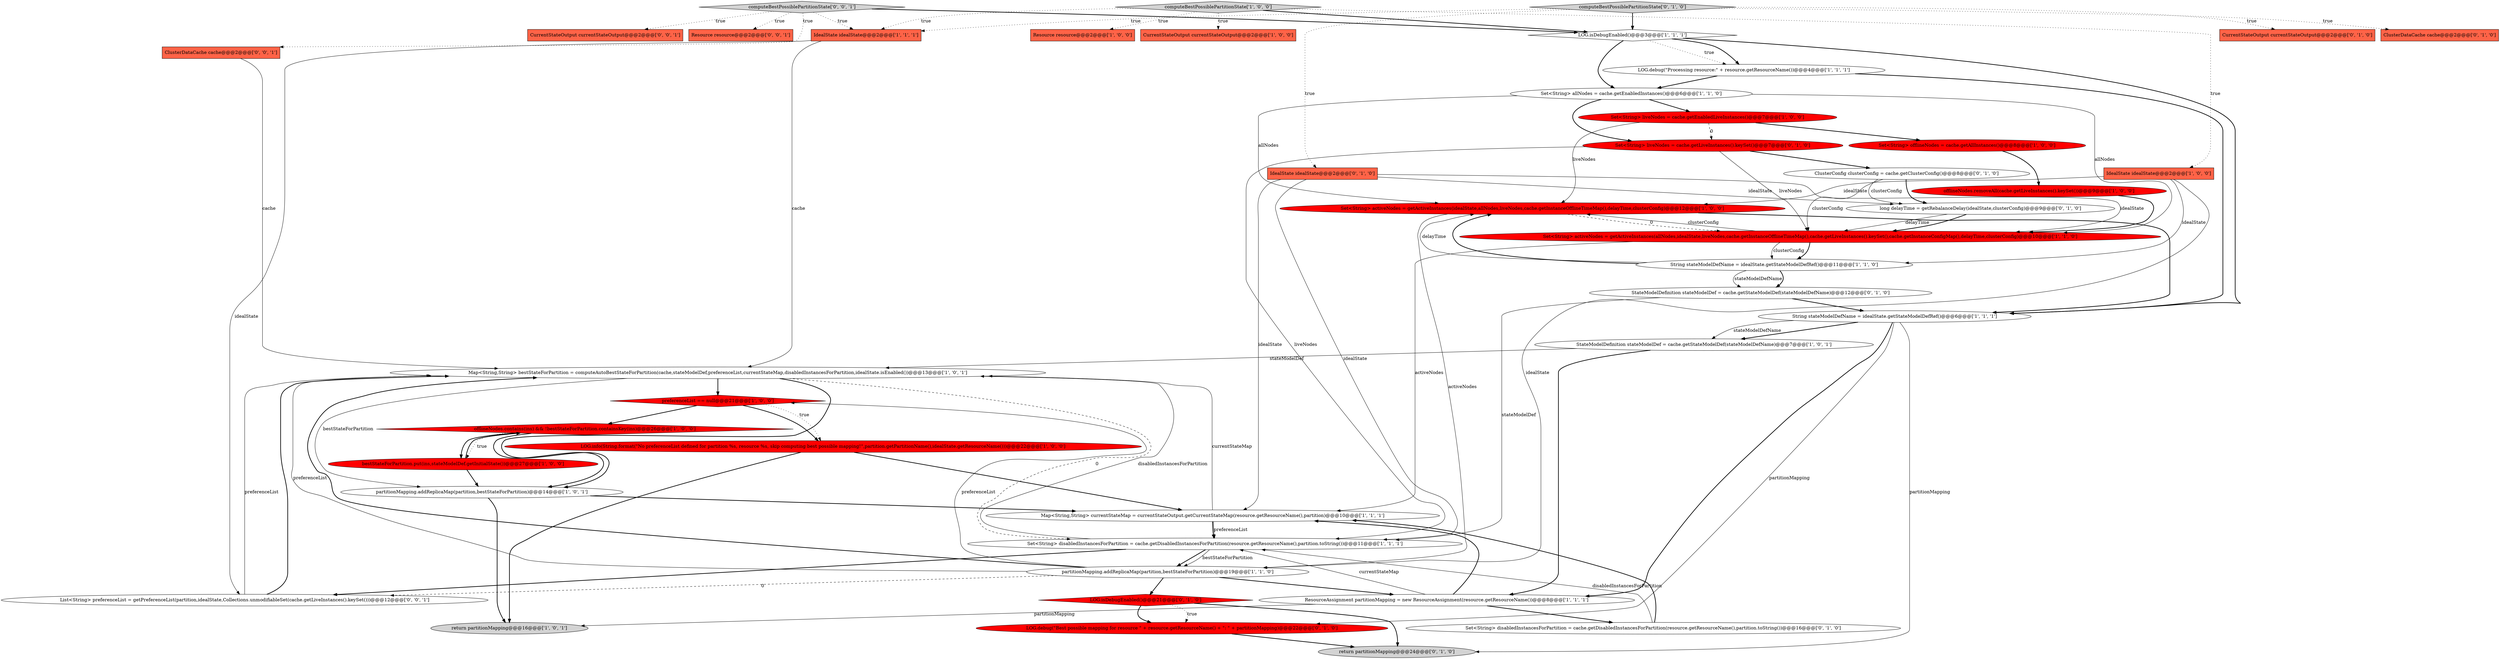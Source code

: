 digraph {
42 [style = filled, label = "computeBestPossiblePartitionState['0', '0', '1']", fillcolor = lightgray, shape = diamond image = "AAA0AAABBB3BBB"];
15 [style = filled, label = "Resource resource@@@2@@@['1', '0', '0']", fillcolor = tomato, shape = box image = "AAA0AAABBB1BBB"];
18 [style = filled, label = "Map<String,String> bestStateForPartition = computeAutoBestStateForPartition(cache,stateModelDef,preferenceList,currentStateMap,disabledInstancesForPartition,idealState.isEnabled())@@@13@@@['1', '0', '1']", fillcolor = white, shape = ellipse image = "AAA0AAABBB1BBB"];
7 [style = filled, label = "return partitionMapping@@@16@@@['1', '0', '1']", fillcolor = lightgray, shape = ellipse image = "AAA0AAABBB1BBB"];
25 [style = filled, label = "bestStateForPartition.put(ins,stateModelDef.getInitialState())@@@27@@@['1', '0', '0']", fillcolor = red, shape = ellipse image = "AAA1AAABBB1BBB"];
10 [style = filled, label = "StateModelDefinition stateModelDef = cache.getStateModelDef(stateModelDefName)@@@7@@@['1', '0', '1']", fillcolor = white, shape = ellipse image = "AAA0AAABBB1BBB"];
4 [style = filled, label = "ResourceAssignment partitionMapping = new ResourceAssignment(resource.getResourceName())@@@8@@@['1', '1', '1']", fillcolor = white, shape = ellipse image = "AAA0AAABBB1BBB"];
26 [style = filled, label = "IdealState idealState@@@2@@@['1', '1', '1']", fillcolor = tomato, shape = box image = "AAA0AAABBB1BBB"];
12 [style = filled, label = "String stateModelDefName = idealState.getStateModelDefRef()@@@6@@@['1', '1', '1']", fillcolor = white, shape = ellipse image = "AAA0AAABBB1BBB"];
32 [style = filled, label = "LOG.debug(\"Best possible mapping for resource \" + resource.getResourceName() + \": \" + partitionMapping)@@@22@@@['0', '1', '0']", fillcolor = red, shape = ellipse image = "AAA1AAABBB2BBB"];
40 [style = filled, label = "ClusterDataCache cache@@@2@@@['0', '0', '1']", fillcolor = tomato, shape = box image = "AAA0AAABBB3BBB"];
14 [style = filled, label = "offlineNodes.removeAll(cache.getLiveInstances().keySet())@@@9@@@['1', '0', '0']", fillcolor = red, shape = ellipse image = "AAA1AAABBB1BBB"];
1 [style = filled, label = "Set<String> offlineNodes = cache.getAllInstances()@@@8@@@['1', '0', '0']", fillcolor = red, shape = ellipse image = "AAA1AAABBB1BBB"];
27 [style = filled, label = "Set<String> disabledInstancesForPartition = cache.getDisabledInstancesForPartition(resource.getResourceName(),partition.toString())@@@16@@@['0', '1', '0']", fillcolor = white, shape = ellipse image = "AAA0AAABBB2BBB"];
8 [style = filled, label = "CurrentStateOutput currentStateOutput@@@2@@@['1', '0', '0']", fillcolor = tomato, shape = box image = "AAA0AAABBB1BBB"];
33 [style = filled, label = "CurrentStateOutput currentStateOutput@@@2@@@['0', '1', '0']", fillcolor = tomato, shape = box image = "AAA0AAABBB2BBB"];
36 [style = filled, label = "ClusterDataCache cache@@@2@@@['0', '1', '0']", fillcolor = tomato, shape = box image = "AAA0AAABBB2BBB"];
35 [style = filled, label = "computeBestPossiblePartitionState['0', '1', '0']", fillcolor = lightgray, shape = diamond image = "AAA0AAABBB2BBB"];
11 [style = filled, label = "Set<String> activeNodes = getActiveInstances(idealState,allNodes,liveNodes,cache.getInstanceOfflineTimeMap(),delayTime,clusterConfig)@@@12@@@['1', '0', '0']", fillcolor = red, shape = ellipse image = "AAA1AAABBB1BBB"];
16 [style = filled, label = "computeBestPossiblePartitionState['1', '0', '0']", fillcolor = lightgray, shape = diamond image = "AAA0AAABBB1BBB"];
2 [style = filled, label = "String stateModelDefName = idealState.getStateModelDefRef()@@@11@@@['1', '1', '0']", fillcolor = white, shape = ellipse image = "AAA0AAABBB1BBB"];
13 [style = filled, label = "Map<String,String> currentStateMap = currentStateOutput.getCurrentStateMap(resource.getResourceName(),partition)@@@10@@@['1', '1', '1']", fillcolor = white, shape = ellipse image = "AAA0AAABBB1BBB"];
3 [style = filled, label = "offlineNodes.contains(ins) && !bestStateForPartition.containsKey(ins)@@@26@@@['1', '0', '0']", fillcolor = red, shape = diamond image = "AAA1AAABBB1BBB"];
31 [style = filled, label = "ClusterConfig clusterConfig = cache.getClusterConfig()@@@8@@@['0', '1', '0']", fillcolor = white, shape = ellipse image = "AAA0AAABBB2BBB"];
37 [style = filled, label = "Set<String> liveNodes = cache.getLiveInstances().keySet()@@@7@@@['0', '1', '0']", fillcolor = red, shape = ellipse image = "AAA1AAABBB2BBB"];
38 [style = filled, label = "StateModelDefinition stateModelDef = cache.getStateModelDef(stateModelDefName)@@@12@@@['0', '1', '0']", fillcolor = white, shape = ellipse image = "AAA0AAABBB2BBB"];
34 [style = filled, label = "long delayTime = getRebalanceDelay(idealState,clusterConfig)@@@9@@@['0', '1', '0']", fillcolor = white, shape = ellipse image = "AAA0AAABBB2BBB"];
30 [style = filled, label = "IdealState idealState@@@2@@@['0', '1', '0']", fillcolor = tomato, shape = box image = "AAA0AAABBB2BBB"];
29 [style = filled, label = "return partitionMapping@@@24@@@['0', '1', '0']", fillcolor = lightgray, shape = ellipse image = "AAA0AAABBB2BBB"];
24 [style = filled, label = "Set<String> liveNodes = cache.getEnabledLiveInstances()@@@7@@@['1', '0', '0']", fillcolor = red, shape = ellipse image = "AAA1AAABBB1BBB"];
23 [style = filled, label = "Set<String> allNodes = cache.getEnabledInstances()@@@6@@@['1', '1', '0']", fillcolor = white, shape = ellipse image = "AAA0AAABBB1BBB"];
39 [style = filled, label = "CurrentStateOutput currentStateOutput@@@2@@@['0', '0', '1']", fillcolor = tomato, shape = box image = "AAA0AAABBB3BBB"];
41 [style = filled, label = "List<String> preferenceList = getPreferenceList(partition,idealState,Collections.unmodifiableSet(cache.getLiveInstances().keySet()))@@@12@@@['0', '0', '1']", fillcolor = white, shape = ellipse image = "AAA0AAABBB3BBB"];
21 [style = filled, label = "Set<String> activeNodes = getActiveInstances(allNodes,idealState,liveNodes,cache.getInstanceOfflineTimeMap(),cache.getLiveInstances().keySet(),cache.getInstanceConfigMap(),delayTime,clusterConfig)@@@10@@@['1', '1', '0']", fillcolor = red, shape = ellipse image = "AAA1AAABBB1BBB"];
20 [style = filled, label = "LOG.isDebugEnabled()@@@3@@@['1', '1', '1']", fillcolor = white, shape = diamond image = "AAA0AAABBB1BBB"];
28 [style = filled, label = "LOG.isDebugEnabled()@@@21@@@['0', '1', '0']", fillcolor = red, shape = diamond image = "AAA1AAABBB2BBB"];
17 [style = filled, label = "LOG.debug(\"Processing resource:\" + resource.getResourceName())@@@4@@@['1', '1', '1']", fillcolor = white, shape = ellipse image = "AAA0AAABBB1BBB"];
22 [style = filled, label = "preferenceList == null@@@21@@@['1', '0', '0']", fillcolor = red, shape = diamond image = "AAA1AAABBB1BBB"];
5 [style = filled, label = "Set<String> disabledInstancesForPartition = cache.getDisabledInstancesForPartition(resource.getResourceName(),partition.toString())@@@11@@@['1', '1', '1']", fillcolor = white, shape = ellipse image = "AAA0AAABBB1BBB"];
0 [style = filled, label = "IdealState idealState@@@2@@@['1', '0', '0']", fillcolor = tomato, shape = box image = "AAA0AAABBB1BBB"];
6 [style = filled, label = "partitionMapping.addReplicaMap(partition,bestStateForPartition)@@@19@@@['1', '1', '0']", fillcolor = white, shape = ellipse image = "AAA0AAABBB1BBB"];
9 [style = filled, label = "LOG.info(String.format(\"No preferenceList defined for partition %s, resource %s, skip computing best possible mapping!\",partition.getPartitionName(),idealState.getResourceName()))@@@22@@@['1', '0', '0']", fillcolor = red, shape = ellipse image = "AAA1AAABBB1BBB"];
43 [style = filled, label = "Resource resource@@@2@@@['0', '0', '1']", fillcolor = tomato, shape = box image = "AAA0AAABBB3BBB"];
19 [style = filled, label = "partitionMapping.addReplicaMap(partition,bestStateForPartition)@@@14@@@['1', '0', '1']", fillcolor = white, shape = ellipse image = "AAA0AAABBB1BBB"];
27->13 [style = bold, label=""];
31->21 [style = solid, label="clusterConfig"];
38->12 [style = bold, label=""];
35->26 [style = dotted, label="true"];
37->5 [style = solid, label="liveNodes"];
9->7 [style = bold, label=""];
3->25 [style = dotted, label="true"];
30->13 [style = solid, label="idealState"];
21->2 [style = bold, label=""];
5->18 [style = solid, label="disabledInstancesForPartition"];
12->10 [style = bold, label=""];
18->22 [style = bold, label=""];
3->19 [style = bold, label=""];
21->2 [style = solid, label="clusterConfig"];
31->34 [style = solid, label="clusterConfig"];
37->31 [style = bold, label=""];
6->41 [style = dashed, label="0"];
30->5 [style = solid, label="idealState"];
25->19 [style = bold, label=""];
24->11 [style = solid, label="liveNodes"];
21->11 [style = solid, label="clusterConfig"];
4->5 [style = solid, label="currentStateMap"];
30->34 [style = solid, label="idealState"];
2->11 [style = solid, label="delayTime"];
11->21 [style = dashed, label="0"];
37->21 [style = solid, label="liveNodes"];
30->21 [style = solid, label="idealState"];
42->26 [style = dotted, label="true"];
2->38 [style = solid, label="stateModelDefName"];
35->20 [style = bold, label=""];
22->9 [style = bold, label=""];
25->3 [style = bold, label=""];
18->19 [style = bold, label=""];
11->12 [style = bold, label=""];
35->33 [style = dotted, label="true"];
35->30 [style = dotted, label="true"];
6->4 [style = bold, label=""];
23->37 [style = bold, label=""];
20->23 [style = bold, label=""];
5->6 [style = bold, label=""];
19->13 [style = bold, label=""];
42->43 [style = dotted, label="true"];
0->11 [style = solid, label="idealState"];
13->5 [style = bold, label=""];
4->7 [style = solid, label="partitionMapping"];
18->5 [style = dashed, label="0"];
22->9 [style = dotted, label="true"];
12->32 [style = solid, label="partitionMapping"];
16->20 [style = bold, label=""];
13->5 [style = solid, label="preferenceList"];
6->18 [style = solid, label="preferenceList"];
26->18 [style = solid, label="cache"];
34->21 [style = solid, label="delayTime"];
14->21 [style = bold, label=""];
0->2 [style = solid, label="idealState"];
42->39 [style = dotted, label="true"];
28->29 [style = bold, label=""];
16->8 [style = dotted, label="true"];
6->22 [style = solid, label="preferenceList"];
26->41 [style = solid, label="idealState"];
23->11 [style = solid, label="allNodes"];
21->13 [style = solid, label="activeNodes"];
41->18 [style = solid, label="preferenceList"];
20->17 [style = dotted, label="true"];
6->18 [style = bold, label=""];
4->13 [style = bold, label=""];
12->29 [style = solid, label="partitionMapping"];
42->40 [style = dotted, label="true"];
17->23 [style = bold, label=""];
31->34 [style = bold, label=""];
28->32 [style = bold, label=""];
38->5 [style = solid, label="stateModelDef"];
12->10 [style = solid, label="stateModelDefName"];
24->37 [style = dashed, label="0"];
17->12 [style = bold, label=""];
28->32 [style = dotted, label="true"];
5->6 [style = solid, label="bestStateForPartition"];
24->1 [style = bold, label=""];
41->18 [style = bold, label=""];
10->18 [style = solid, label="stateModelDef"];
2->11 [style = bold, label=""];
34->21 [style = bold, label=""];
16->15 [style = dotted, label="true"];
20->17 [style = bold, label=""];
3->25 [style = bold, label=""];
27->5 [style = solid, label="disabledInstancesForPartition"];
35->36 [style = dotted, label="true"];
11->6 [style = solid, label="activeNodes"];
42->20 [style = bold, label=""];
23->21 [style = solid, label="allNodes"];
18->19 [style = solid, label="bestStateForPartition"];
16->26 [style = dotted, label="true"];
32->29 [style = bold, label=""];
2->38 [style = bold, label=""];
22->3 [style = bold, label=""];
40->18 [style = solid, label="cache"];
23->24 [style = bold, label=""];
0->6 [style = solid, label="idealState"];
5->41 [style = bold, label=""];
16->0 [style = dotted, label="true"];
12->4 [style = bold, label=""];
4->27 [style = bold, label=""];
20->12 [style = bold, label=""];
10->4 [style = bold, label=""];
1->14 [style = bold, label=""];
19->7 [style = bold, label=""];
13->18 [style = solid, label="currentStateMap"];
6->28 [style = bold, label=""];
9->13 [style = bold, label=""];
}

